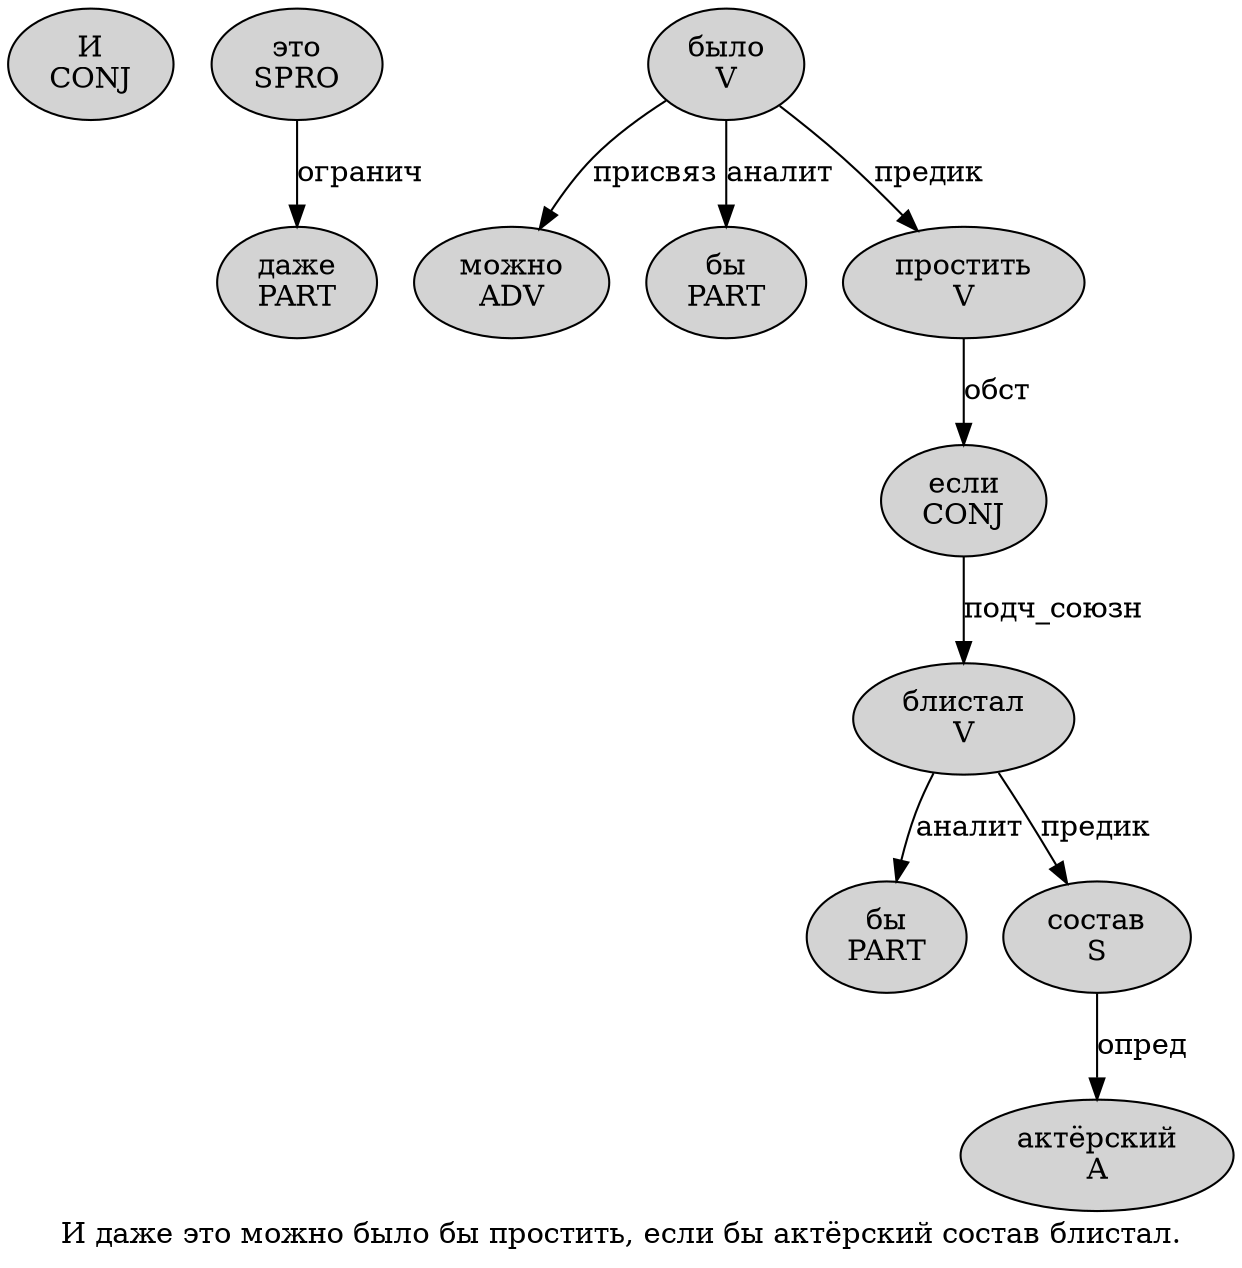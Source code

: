 digraph SENTENCE_4465 {
	graph [label="И даже это можно было бы простить, если бы актёрский состав блистал."]
	node [style=filled]
		0 [label="И
CONJ" color="" fillcolor=lightgray penwidth=1 shape=ellipse]
		1 [label="даже
PART" color="" fillcolor=lightgray penwidth=1 shape=ellipse]
		2 [label="это
SPRO" color="" fillcolor=lightgray penwidth=1 shape=ellipse]
		3 [label="можно
ADV" color="" fillcolor=lightgray penwidth=1 shape=ellipse]
		4 [label="было
V" color="" fillcolor=lightgray penwidth=1 shape=ellipse]
		5 [label="бы
PART" color="" fillcolor=lightgray penwidth=1 shape=ellipse]
		6 [label="простить
V" color="" fillcolor=lightgray penwidth=1 shape=ellipse]
		8 [label="если
CONJ" color="" fillcolor=lightgray penwidth=1 shape=ellipse]
		9 [label="бы
PART" color="" fillcolor=lightgray penwidth=1 shape=ellipse]
		10 [label="актёрский
A" color="" fillcolor=lightgray penwidth=1 shape=ellipse]
		11 [label="состав
S" color="" fillcolor=lightgray penwidth=1 shape=ellipse]
		12 [label="блистал
V" color="" fillcolor=lightgray penwidth=1 shape=ellipse]
			4 -> 3 [label="присвяз"]
			4 -> 5 [label="аналит"]
			4 -> 6 [label="предик"]
			2 -> 1 [label="огранич"]
			11 -> 10 [label="опред"]
			12 -> 9 [label="аналит"]
			12 -> 11 [label="предик"]
			6 -> 8 [label="обст"]
			8 -> 12 [label="подч_союзн"]
}